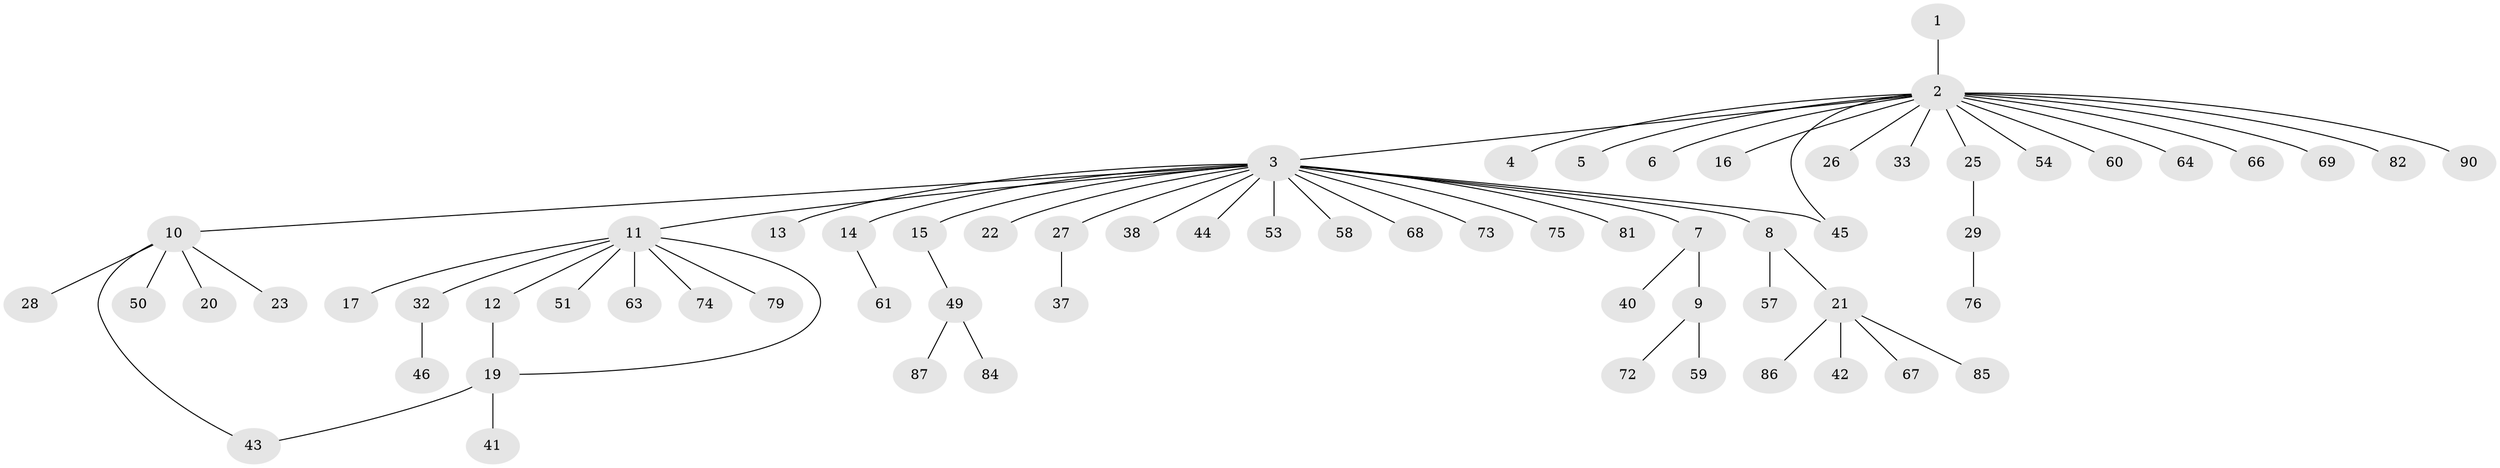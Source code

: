 // original degree distribution, {2: 0.23076923076923078, 18: 0.01098901098901099, 20: 0.01098901098901099, 1: 0.6153846153846154, 3: 0.06593406593406594, 4: 0.03296703296703297, 6: 0.02197802197802198, 8: 0.01098901098901099}
// Generated by graph-tools (version 1.1) at 2025/11/02/27/25 16:11:12]
// undirected, 67 vertices, 69 edges
graph export_dot {
graph [start="1"]
  node [color=gray90,style=filled];
  1 [super="+30"];
  2 [super="+55"];
  3 [super="+80"];
  4 [super="+47"];
  5;
  6;
  7 [super="+31"];
  8;
  9 [super="+34"];
  10 [super="+18"];
  11 [super="+36"];
  12;
  13;
  14 [super="+24"];
  15;
  16;
  17;
  19 [super="+39"];
  20 [super="+48"];
  21 [super="+78"];
  22 [super="+56"];
  23;
  25 [super="+70"];
  26;
  27 [super="+35"];
  28;
  29;
  32 [super="+52"];
  33 [super="+89"];
  37;
  38;
  40;
  41;
  42;
  43 [super="+62"];
  44 [super="+91"];
  45;
  46;
  49 [super="+83"];
  50;
  51;
  53;
  54;
  57 [super="+88"];
  58 [super="+71"];
  59;
  60 [super="+77"];
  61;
  63 [super="+65"];
  64;
  66;
  67;
  68;
  69;
  72;
  73;
  74;
  75;
  76;
  79;
  81;
  82;
  84;
  85;
  86;
  87;
  90;
  1 -- 2;
  2 -- 3;
  2 -- 4;
  2 -- 5;
  2 -- 6;
  2 -- 16;
  2 -- 25;
  2 -- 26;
  2 -- 33;
  2 -- 45;
  2 -- 54;
  2 -- 60;
  2 -- 64;
  2 -- 66;
  2 -- 69;
  2 -- 82;
  2 -- 90;
  3 -- 7;
  3 -- 8;
  3 -- 10;
  3 -- 11;
  3 -- 13;
  3 -- 14;
  3 -- 15;
  3 -- 22;
  3 -- 27;
  3 -- 38;
  3 -- 44;
  3 -- 45;
  3 -- 53;
  3 -- 58;
  3 -- 68;
  3 -- 73;
  3 -- 75;
  3 -- 81;
  7 -- 9;
  7 -- 40;
  8 -- 21;
  8 -- 57;
  9 -- 59;
  9 -- 72;
  10 -- 23;
  10 -- 28;
  10 -- 43;
  10 -- 50;
  10 -- 20;
  11 -- 12;
  11 -- 17;
  11 -- 19;
  11 -- 32;
  11 -- 74;
  11 -- 79;
  11 -- 51;
  11 -- 63;
  12 -- 19;
  14 -- 61;
  15 -- 49;
  19 -- 41;
  19 -- 43;
  21 -- 42;
  21 -- 67;
  21 -- 85;
  21 -- 86;
  25 -- 29;
  27 -- 37;
  29 -- 76;
  32 -- 46;
  49 -- 84;
  49 -- 87;
}
